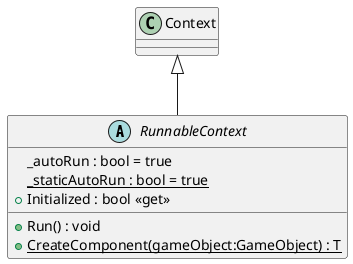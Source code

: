 @startuml
abstract class RunnableContext {
    _autoRun : bool = true
    {static} _staticAutoRun : bool = true
    + Initialized : bool <<get>>
    + Run() : void
    + {static} CreateComponent(gameObject:GameObject) : T
}
Context <|-- RunnableContext
@enduml
